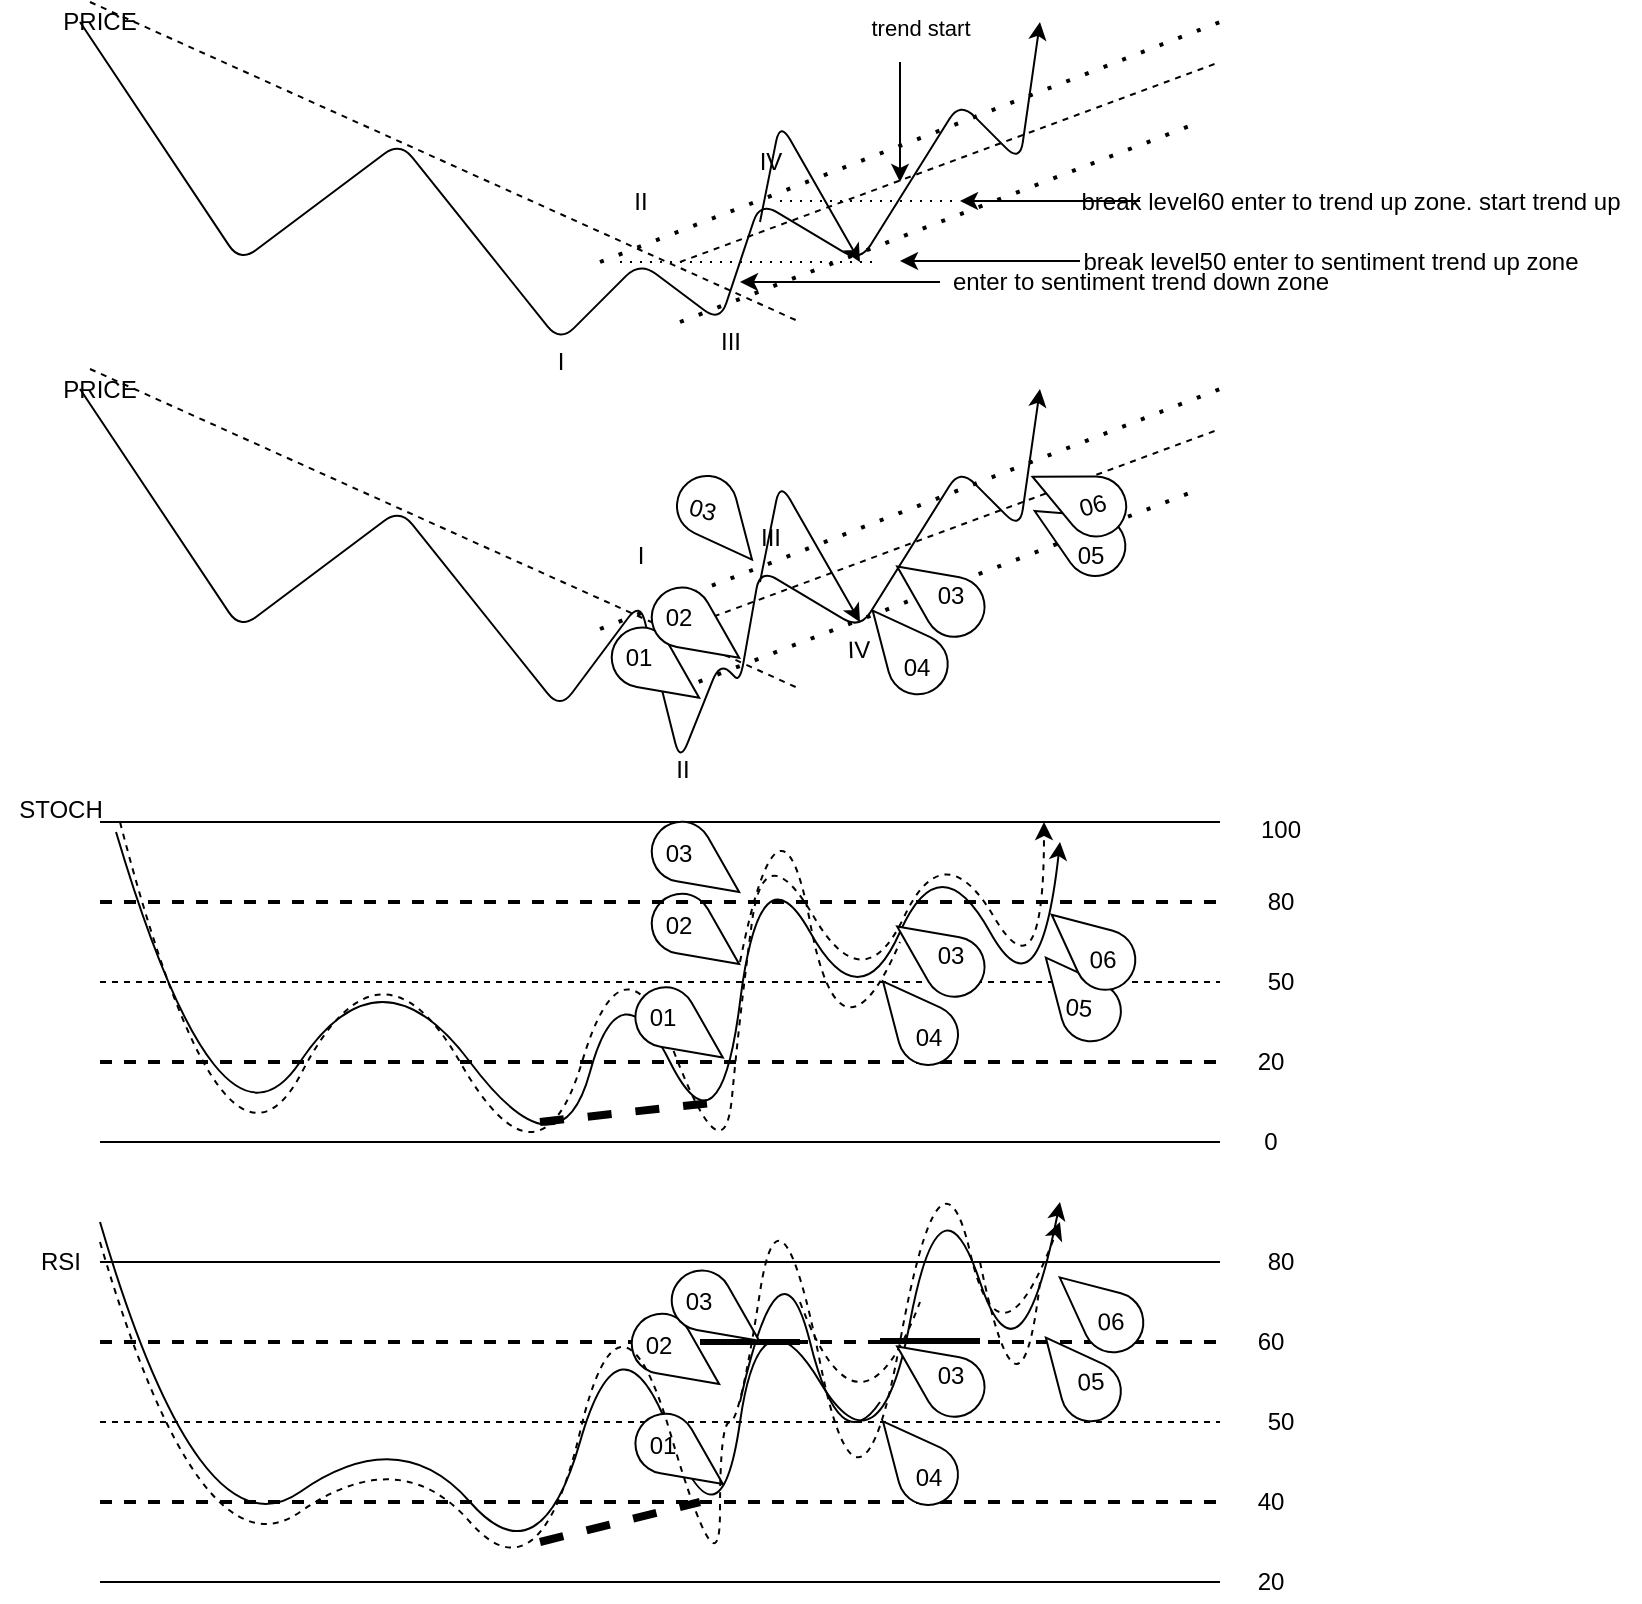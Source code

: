 <mxfile version="14.9.6" type="device"><diagram id="nhUnwwzXnW02m92j6YWG" name="Страница 1"><mxGraphModel dx="2483" dy="676" grid="1" gridSize="10" guides="1" tooltips="1" connect="1" arrows="1" fold="1" page="1" pageScale="1" pageWidth="1169" pageHeight="827" math="0" shadow="0"><root><mxCell id="0"/><mxCell id="1" parent="0"/><mxCell id="tcE4aVOpfhiCAGPQYrPq-45" value="100" style="text;html=1;align=center;verticalAlign=middle;resizable=0;points=[];autosize=1;strokeColor=none;" parent="1" vertex="1"><mxGeometry x="610" y="414" width="40" height="20" as="geometry"/></mxCell><mxCell id="tcE4aVOpfhiCAGPQYrPq-46" value="80" style="text;html=1;align=center;verticalAlign=middle;resizable=0;points=[];autosize=1;strokeColor=none;" parent="1" vertex="1"><mxGeometry x="615" y="450" width="30" height="20" as="geometry"/></mxCell><mxCell id="tcE4aVOpfhiCAGPQYrPq-47" value="50" style="text;html=1;align=center;verticalAlign=middle;resizable=0;points=[];autosize=1;strokeColor=none;" parent="1" vertex="1"><mxGeometry x="615" y="490" width="30" height="20" as="geometry"/></mxCell><mxCell id="tcE4aVOpfhiCAGPQYrPq-48" value="20" style="text;html=1;align=center;verticalAlign=middle;resizable=0;points=[];autosize=1;strokeColor=none;" parent="1" vertex="1"><mxGeometry x="610" y="530" width="30" height="20" as="geometry"/></mxCell><mxCell id="tcE4aVOpfhiCAGPQYrPq-49" value="0" style="text;html=1;align=center;verticalAlign=middle;resizable=0;points=[];autosize=1;strokeColor=none;" parent="1" vertex="1"><mxGeometry x="615" y="570" width="20" height="20" as="geometry"/></mxCell><mxCell id="tcE4aVOpfhiCAGPQYrPq-50" value="80" style="text;html=1;align=center;verticalAlign=middle;resizable=0;points=[];autosize=1;strokeColor=none;" parent="1" vertex="1"><mxGeometry x="615" y="630" width="30" height="20" as="geometry"/></mxCell><mxCell id="tcE4aVOpfhiCAGPQYrPq-51" value="50" style="text;html=1;align=center;verticalAlign=middle;resizable=0;points=[];autosize=1;strokeColor=none;" parent="1" vertex="1"><mxGeometry x="615" y="710" width="30" height="20" as="geometry"/></mxCell><mxCell id="tcE4aVOpfhiCAGPQYrPq-52" value="20" style="text;html=1;align=center;verticalAlign=middle;resizable=0;points=[];autosize=1;strokeColor=none;" parent="1" vertex="1"><mxGeometry x="610" y="790" width="30" height="20" as="geometry"/></mxCell><mxCell id="tcE4aVOpfhiCAGPQYrPq-54" value="60" style="text;html=1;align=center;verticalAlign=middle;resizable=0;points=[];autosize=1;strokeColor=none;" parent="1" vertex="1"><mxGeometry x="610" y="670" width="30" height="20" as="geometry"/></mxCell><mxCell id="tcE4aVOpfhiCAGPQYrPq-55" value="40" style="text;html=1;align=center;verticalAlign=middle;resizable=0;points=[];autosize=1;strokeColor=none;" parent="1" vertex="1"><mxGeometry x="610" y="750" width="30" height="20" as="geometry"/></mxCell><mxCell id="tcE4aVOpfhiCAGPQYrPq-56" value="STOCH" style="text;html=1;align=center;verticalAlign=middle;resizable=0;points=[];autosize=1;strokeColor=none;" parent="1" vertex="1"><mxGeometry x="-10" y="404" width="60" height="20" as="geometry"/></mxCell><mxCell id="tcE4aVOpfhiCAGPQYrPq-57" value="RSI" style="text;html=1;align=center;verticalAlign=middle;resizable=0;points=[];autosize=1;strokeColor=none;" parent="1" vertex="1"><mxGeometry y="630" width="40" height="20" as="geometry"/></mxCell><mxCell id="1a8AuT9lZXxXaARkSNJd-1" value="" style="curved=1;endArrow=classic;html=1;exitX=0.967;exitY=1.05;exitDx=0;exitDy=0;exitPerimeter=0;" parent="1" source="tcE4aVOpfhiCAGPQYrPq-56" edge="1"><mxGeometry width="50" height="50" relative="1" as="geometry"><mxPoint x="250" y="340" as="sourcePoint"/><mxPoint x="520" y="430" as="targetPoint"/><Array as="points"><mxPoint x="100" y="600"/><mxPoint x="180" y="480"/><mxPoint x="270" y="600"/><mxPoint x="300" y="490"/><mxPoint x="350" y="590"/><mxPoint x="370" y="430"/><mxPoint x="420" y="520"/><mxPoint x="460" y="430"/><mxPoint x="510" y="520"/></Array></mxGeometry></mxCell><mxCell id="1a8AuT9lZXxXaARkSNJd-2" value="" style="curved=1;endArrow=classic;html=1;" parent="1" edge="1"><mxGeometry width="50" height="50" relative="1" as="geometry"><mxPoint x="40" y="620" as="sourcePoint"/><mxPoint x="520" y="610" as="targetPoint"/><Array as="points"><mxPoint x="90" y="790"/><mxPoint x="190" y="720"/><mxPoint x="260" y="800"/><mxPoint x="300" y="660"/><mxPoint x="350" y="790"/><mxPoint x="370" y="650"/><mxPoint x="430" y="750"/><mxPoint x="460" y="590"/><mxPoint x="500" y="710"/></Array></mxGeometry></mxCell><mxCell id="1a8AuT9lZXxXaARkSNJd-3" value="" style="endArrow=classic;html=1;" parent="1" edge="1"><mxGeometry width="50" height="50" relative="1" as="geometry"><mxPoint x="370" y="300" as="sourcePoint"/><mxPoint x="420" y="320" as="targetPoint"/><Array as="points"><mxPoint x="380" y="250"/></Array></mxGeometry></mxCell><mxCell id="1a8AuT9lZXxXaARkSNJd-4" value="" style="curved=1;endArrow=none;html=1;endFill=0;" parent="1" edge="1"><mxGeometry width="50" height="50" relative="1" as="geometry"><mxPoint x="360" y="710" as="sourcePoint"/><mxPoint x="430" y="710" as="targetPoint"/><Array as="points"><mxPoint x="380" y="620"/><mxPoint x="410" y="740"/></Array></mxGeometry></mxCell><mxCell id="tcE4aVOpfhiCAGPQYrPq-40" value="" style="endArrow=none;html=1;" parent="1" edge="1"><mxGeometry x="40" y="640" width="50" height="50" as="geometry"><mxPoint x="40" y="640" as="sourcePoint"/><mxPoint x="600" y="640" as="targetPoint"/></mxGeometry></mxCell><mxCell id="tcE4aVOpfhiCAGPQYrPq-41" value="" style="endArrow=none;dashed=1;html=1;strokeWidth=2;" parent="1" edge="1"><mxGeometry x="40" y="640" width="50" height="50" as="geometry"><mxPoint x="40" y="680" as="sourcePoint"/><mxPoint x="600" y="680" as="targetPoint"/></mxGeometry></mxCell><mxCell id="tcE4aVOpfhiCAGPQYrPq-42" value="" style="endArrow=none;dashed=1;html=1;" parent="1" edge="1"><mxGeometry x="40" y="640" width="50" height="50" as="geometry"><mxPoint x="40" y="720" as="sourcePoint"/><mxPoint x="600" y="720" as="targetPoint"/></mxGeometry></mxCell><mxCell id="tcE4aVOpfhiCAGPQYrPq-43" value="" style="endArrow=none;dashed=1;html=1;strokeWidth=2;" parent="1" edge="1"><mxGeometry x="40" y="640" width="50" height="50" as="geometry"><mxPoint x="40" y="760" as="sourcePoint"/><mxPoint x="600" y="760" as="targetPoint"/></mxGeometry></mxCell><mxCell id="tcE4aVOpfhiCAGPQYrPq-44" value="" style="endArrow=none;html=1;" parent="1" edge="1"><mxGeometry x="40" y="640" width="50" height="50" as="geometry"><mxPoint x="40" y="800" as="sourcePoint"/><mxPoint x="600" y="800" as="targetPoint"/></mxGeometry></mxCell><mxCell id="oheYl8XzhIJ8YW7w1DJ0-3" value="" style="endArrow=none;html=1;strokeWidth=3;" parent="1" edge="1"><mxGeometry x="40" y="640" width="50" height="50" as="geometry"><mxPoint x="340" y="680" as="sourcePoint"/><mxPoint x="390" y="680" as="targetPoint"/></mxGeometry></mxCell><mxCell id="oheYl8XzhIJ8YW7w1DJ0-13" value="" style="group" parent="1" vertex="1" connectable="0"><mxGeometry x="301.84" y="710" width="58.165" height="53.253" as="geometry"/></mxCell><mxCell id="oheYl8XzhIJ8YW7w1DJ0-14" value="" style="verticalLabelPosition=bottom;verticalAlign=top;html=1;shape=mxgraph.basic.drop;rotation=125;" parent="oheYl8XzhIJ8YW7w1DJ0-13" vertex="1"><mxGeometry x="14.082" y="1.627" width="30" height="50" as="geometry"/></mxCell><mxCell id="oheYl8XzhIJ8YW7w1DJ0-15" value="01" style="text;html=1;align=center;verticalAlign=middle;resizable=0;points=[];autosize=1;" parent="oheYl8XzhIJ8YW7w1DJ0-13" vertex="1"><mxGeometry x="4.082" y="11.627" width="30" height="20" as="geometry"/></mxCell><mxCell id="oheYl8XzhIJ8YW7w1DJ0-16" value="" style="endArrow=none;html=1;strokeWidth=3;" parent="1" edge="1"><mxGeometry x="130" y="639.5" width="50" height="50" as="geometry"><mxPoint x="430" y="679.5" as="sourcePoint"/><mxPoint x="480" y="679.5" as="targetPoint"/></mxGeometry></mxCell><mxCell id="oheYl8XzhIJ8YW7w1DJ0-19" value="" style="curved=1;endArrow=none;html=1;endFill=0;dashed=1;" parent="1" edge="1"><mxGeometry width="50" height="50" relative="1" as="geometry"><mxPoint x="390" y="660" as="sourcePoint"/><mxPoint x="450" y="660" as="targetPoint"/><Array as="points"><mxPoint x="420" y="740"/></Array></mxGeometry></mxCell><mxCell id="oheYl8XzhIJ8YW7w1DJ0-22" value="" style="group" parent="1" vertex="1" connectable="0"><mxGeometry x="310" y="450" width="58.165" height="53.253" as="geometry"/></mxCell><mxCell id="oheYl8XzhIJ8YW7w1DJ0-23" value="" style="verticalLabelPosition=bottom;verticalAlign=top;html=1;shape=mxgraph.basic.drop;rotation=125;" parent="oheYl8XzhIJ8YW7w1DJ0-22" vertex="1"><mxGeometry x="14.082" y="1.627" width="30" height="50" as="geometry"/></mxCell><mxCell id="oheYl8XzhIJ8YW7w1DJ0-24" value="02" style="text;html=1;align=center;verticalAlign=middle;resizable=0;points=[];autosize=1;" parent="oheYl8XzhIJ8YW7w1DJ0-22" vertex="1"><mxGeometry x="4.082" y="11.627" width="30" height="20" as="geometry"/></mxCell><mxCell id="oheYl8XzhIJ8YW7w1DJ0-29" value="" style="group" parent="1" vertex="1" connectable="0"><mxGeometry x="300" y="660" width="78.165" height="53.253" as="geometry"/></mxCell><mxCell id="oheYl8XzhIJ8YW7w1DJ0-30" value="" style="verticalLabelPosition=bottom;verticalAlign=top;html=1;shape=mxgraph.basic.drop;rotation=125;" parent="oheYl8XzhIJ8YW7w1DJ0-29" vertex="1"><mxGeometry x="14.082" y="1.627" width="30" height="50" as="geometry"/></mxCell><mxCell id="oheYl8XzhIJ8YW7w1DJ0-31" value="02" style="text;html=1;align=center;verticalAlign=middle;resizable=0;points=[];autosize=1;" parent="oheYl8XzhIJ8YW7w1DJ0-29" vertex="1"><mxGeometry x="4.082" y="11.627" width="30" height="20" as="geometry"/></mxCell><mxCell id="oheYl8XzhIJ8YW7w1DJ0-37" value="" style="group" parent="oheYl8XzhIJ8YW7w1DJ0-29" vertex="1" connectable="0"><mxGeometry x="20" y="-21.63" width="58.165" height="53.253" as="geometry"/></mxCell><mxCell id="oheYl8XzhIJ8YW7w1DJ0-38" value="" style="verticalLabelPosition=bottom;verticalAlign=top;html=1;shape=mxgraph.basic.drop;rotation=125;" parent="oheYl8XzhIJ8YW7w1DJ0-37" vertex="1"><mxGeometry x="14.082" y="1.627" width="30" height="50" as="geometry"/></mxCell><mxCell id="oheYl8XzhIJ8YW7w1DJ0-39" value="03" style="text;html=1;align=center;verticalAlign=middle;resizable=0;points=[];autosize=1;" parent="oheYl8XzhIJ8YW7w1DJ0-37" vertex="1"><mxGeometry x="4.082" y="11.627" width="30" height="20" as="geometry"/></mxCell><mxCell id="oheYl8XzhIJ8YW7w1DJ0-46" value="" style="endArrow=none;dashed=1;html=1;strokeWidth=4;" parent="1" edge="1"><mxGeometry width="50" height="50" relative="1" as="geometry"><mxPoint x="260" y="570" as="sourcePoint"/><mxPoint x="350" y="560" as="targetPoint"/></mxGeometry></mxCell><mxCell id="oheYl8XzhIJ8YW7w1DJ0-47" value="" style="endArrow=none;dashed=1;html=1;strokeWidth=4;" parent="1" edge="1"><mxGeometry width="50" height="50" relative="1" as="geometry"><mxPoint x="260" y="780" as="sourcePoint"/><mxPoint x="340" y="760" as="targetPoint"/></mxGeometry></mxCell><mxCell id="oheYl8XzhIJ8YW7w1DJ0-48" value="" style="curved=1;endArrow=classic;html=1;exitX=0.967;exitY=1.05;exitDx=0;exitDy=0;exitPerimeter=0;dashed=1;" parent="1" edge="1"><mxGeometry width="50" height="50" relative="1" as="geometry"><mxPoint x="50" y="420" as="sourcePoint"/><mxPoint x="512" y="420" as="targetPoint"/><Array as="points"><mxPoint x="102" y="620"/><mxPoint x="180" y="470"/><mxPoint x="260" y="610"/><mxPoint x="302" y="470"/><mxPoint x="352" y="600"/><mxPoint x="360" y="515"/><mxPoint x="371.98" y="425"/><mxPoint x="422" y="510"/><mxPoint x="461.98" y="425"/><mxPoint x="512" y="510"/></Array></mxGeometry></mxCell><mxCell id="tcE4aVOpfhiCAGPQYrPq-32" value="" style="endArrow=none;html=1;" parent="1" edge="1"><mxGeometry x="40" y="420" width="50" height="50" as="geometry"><mxPoint x="40" y="420" as="sourcePoint"/><mxPoint x="600" y="420" as="targetPoint"/></mxGeometry></mxCell><mxCell id="tcE4aVOpfhiCAGPQYrPq-33" value="" style="endArrow=none;dashed=1;html=1;strokeWidth=2;" parent="1" edge="1"><mxGeometry x="40" y="420" width="50" height="50" as="geometry"><mxPoint x="40" y="460" as="sourcePoint"/><mxPoint x="600" y="460" as="targetPoint"/></mxGeometry></mxCell><mxCell id="tcE4aVOpfhiCAGPQYrPq-34" value="" style="endArrow=none;dashed=1;html=1;" parent="1" edge="1"><mxGeometry x="40" y="420" width="50" height="50" as="geometry"><mxPoint x="40" y="500" as="sourcePoint"/><mxPoint x="600" y="500" as="targetPoint"/></mxGeometry></mxCell><mxCell id="tcE4aVOpfhiCAGPQYrPq-36" value="" style="endArrow=none;dashed=1;html=1;strokeWidth=2;" parent="1" edge="1"><mxGeometry x="40" y="420" width="50" height="50" as="geometry"><mxPoint x="40" y="540" as="sourcePoint"/><mxPoint x="600" y="540" as="targetPoint"/></mxGeometry></mxCell><mxCell id="tcE4aVOpfhiCAGPQYrPq-37" value="" style="endArrow=none;html=1;" parent="1" edge="1"><mxGeometry x="40" y="420" width="50" height="50" as="geometry"><mxPoint x="40" y="580" as="sourcePoint"/><mxPoint x="600" y="580" as="targetPoint"/></mxGeometry></mxCell><mxCell id="1a8AuT9lZXxXaARkSNJd-5" value="" style="curved=1;endArrow=none;html=1;endFill=0;dashed=1;" parent="1" edge="1"><mxGeometry x="40" y="420" width="50" height="50" as="geometry"><mxPoint x="360" y="490" as="sourcePoint"/><mxPoint x="440" y="480" as="targetPoint"/><Array as="points"><mxPoint x="380" y="390"/><mxPoint x="410" y="550"/></Array></mxGeometry></mxCell><mxCell id="oheYl8XzhIJ8YW7w1DJ0-40" value="" style="group" parent="1" vertex="1" connectable="0"><mxGeometry x="310" y="414" width="58.165" height="53.253" as="geometry"/></mxCell><mxCell id="oheYl8XzhIJ8YW7w1DJ0-41" value="" style="verticalLabelPosition=bottom;verticalAlign=top;html=1;shape=mxgraph.basic.drop;rotation=125;" parent="oheYl8XzhIJ8YW7w1DJ0-40" vertex="1"><mxGeometry x="14.082" y="1.627" width="30" height="50" as="geometry"/></mxCell><mxCell id="oheYl8XzhIJ8YW7w1DJ0-42" value="03" style="text;html=1;align=center;verticalAlign=middle;resizable=0;points=[];autosize=1;" parent="oheYl8XzhIJ8YW7w1DJ0-40" vertex="1"><mxGeometry x="4.082" y="11.627" width="30" height="20" as="geometry"/></mxCell><mxCell id="oheYl8XzhIJ8YW7w1DJ0-43" value="" style="group" parent="1" vertex="1" connectable="0"><mxGeometry x="301.84" y="496.75" width="58.165" height="53.253" as="geometry"/></mxCell><mxCell id="oheYl8XzhIJ8YW7w1DJ0-44" value="" style="verticalLabelPosition=bottom;verticalAlign=top;html=1;shape=mxgraph.basic.drop;rotation=125;" parent="oheYl8XzhIJ8YW7w1DJ0-43" vertex="1"><mxGeometry x="14.082" y="1.627" width="30" height="50" as="geometry"/></mxCell><mxCell id="oheYl8XzhIJ8YW7w1DJ0-45" value="01" style="text;html=1;align=center;verticalAlign=middle;resizable=0;points=[];autosize=1;" parent="oheYl8XzhIJ8YW7w1DJ0-43" vertex="1"><mxGeometry x="4.082" y="11.627" width="30" height="20" as="geometry"/></mxCell><mxCell id="tcE4aVOpfhiCAGPQYrPq-7" value="" style="endArrow=classic;html=1;" parent="1" edge="1"><mxGeometry x="30" y="193.5" width="50" height="50" as="geometry"><mxPoint x="30" y="203.5" as="sourcePoint"/><mxPoint x="510" y="203.5" as="targetPoint"/><Array as="points"><mxPoint x="110" y="323.5"/><mxPoint x="190" y="263.5"/><mxPoint x="270" y="363.5"/><mxPoint x="310" y="310"/><mxPoint x="330" y="390"/><mxPoint x="350" y="340"/><mxPoint x="360" y="350"/><mxPoint x="370" y="293.5"/><mxPoint x="420" y="323.5"/><mxPoint x="470" y="243.5"/><mxPoint x="500" y="273.5"/></Array></mxGeometry></mxCell><mxCell id="tcE4aVOpfhiCAGPQYrPq-8" value="PRICE" style="text;html=1;strokeColor=none;fillColor=none;align=center;verticalAlign=middle;whiteSpace=wrap;rounded=0;" parent="1" vertex="1"><mxGeometry x="30" y="193.5" width="20" height="20" as="geometry"/></mxCell><mxCell id="tcE4aVOpfhiCAGPQYrPq-9" value="" style="endArrow=none;dashed=1;html=1;strokeWidth=2;dashPattern=1 4;" parent="1" edge="1"><mxGeometry x="30" y="193.5" width="50" height="50" as="geometry"><mxPoint x="330" y="353.5" as="sourcePoint"/><mxPoint x="590" y="253.5" as="targetPoint"/></mxGeometry></mxCell><mxCell id="tcE4aVOpfhiCAGPQYrPq-10" value="" style="endArrow=none;dashed=1;html=1;dashPattern=1 4;strokeWidth=2;" parent="1" edge="1"><mxGeometry x="30" y="193.5" width="50" height="50" as="geometry"><mxPoint x="290" y="323.5" as="sourcePoint"/><mxPoint x="600" y="203.5" as="targetPoint"/></mxGeometry></mxCell><mxCell id="tcE4aVOpfhiCAGPQYrPq-11" value="I" style="text;html=1;align=center;verticalAlign=middle;resizable=0;points=[];autosize=1;strokeColor=none;" parent="1" vertex="1"><mxGeometry x="300" y="276.87" width="20" height="20" as="geometry"/></mxCell><mxCell id="tcE4aVOpfhiCAGPQYrPq-12" value="II" style="text;html=1;align=center;verticalAlign=middle;resizable=0;points=[];autosize=1;strokeColor=none;" parent="1" vertex="1"><mxGeometry x="320.92" y="384" width="20" height="20" as="geometry"/></mxCell><mxCell id="tcE4aVOpfhiCAGPQYrPq-13" value="III" style="text;html=1;align=center;verticalAlign=middle;resizable=0;points=[];autosize=1;strokeColor=none;" parent="1" vertex="1"><mxGeometry x="360" y="267.5" width="30" height="20" as="geometry"/></mxCell><mxCell id="tcE4aVOpfhiCAGPQYrPq-19" value="" style="endArrow=none;dashed=1;html=1;exitX=0.25;exitY=0;exitDx=0;exitDy=0;" parent="1" source="tcE4aVOpfhiCAGPQYrPq-8" edge="1"><mxGeometry x="30" y="193.5" width="50" height="50" as="geometry"><mxPoint x="480" y="473.5" as="sourcePoint"/><mxPoint x="390" y="353.5" as="targetPoint"/></mxGeometry></mxCell><mxCell id="tcE4aVOpfhiCAGPQYrPq-29" value="" style="endArrow=none;dashed=1;html=1;" parent="1" edge="1"><mxGeometry x="30" y="193.5" width="50" height="50" as="geometry"><mxPoint x="330" y="323.5" as="sourcePoint"/><mxPoint x="600" y="223.5" as="targetPoint"/></mxGeometry></mxCell><mxCell id="oheYl8XzhIJ8YW7w1DJ0-10" value="" style="group" parent="1" vertex="1" connectable="0"><mxGeometry x="290" y="316.87" width="58.165" height="53.253" as="geometry"/></mxCell><mxCell id="oheYl8XzhIJ8YW7w1DJ0-11" value="" style="verticalLabelPosition=bottom;verticalAlign=top;html=1;shape=mxgraph.basic.drop;rotation=125;" parent="oheYl8XzhIJ8YW7w1DJ0-10" vertex="1"><mxGeometry x="14.082" y="1.627" width="30" height="50" as="geometry"/></mxCell><mxCell id="oheYl8XzhIJ8YW7w1DJ0-12" value="01" style="text;html=1;align=center;verticalAlign=middle;resizable=0;points=[];autosize=1;" parent="oheYl8XzhIJ8YW7w1DJ0-10" vertex="1"><mxGeometry x="4.082" y="11.627" width="30" height="20" as="geometry"/></mxCell><mxCell id="oheYl8XzhIJ8YW7w1DJ0-26" value="" style="group" parent="1" vertex="1" connectable="0"><mxGeometry x="310" y="296.87" width="58.165" height="53.253" as="geometry"/></mxCell><mxCell id="oheYl8XzhIJ8YW7w1DJ0-27" value="" style="verticalLabelPosition=bottom;verticalAlign=top;html=1;shape=mxgraph.basic.drop;rotation=125;" parent="oheYl8XzhIJ8YW7w1DJ0-26" vertex="1"><mxGeometry x="14.082" y="1.627" width="30" height="50" as="geometry"/></mxCell><mxCell id="oheYl8XzhIJ8YW7w1DJ0-28" value="02" style="text;html=1;align=center;verticalAlign=middle;resizable=0;points=[];autosize=1;" parent="oheYl8XzhIJ8YW7w1DJ0-26" vertex="1"><mxGeometry x="4.082" y="11.627" width="30" height="20" as="geometry"/></mxCell><mxCell id="oheYl8XzhIJ8YW7w1DJ0-49" value="" style="curved=1;endArrow=classic;html=1;dashed=1;" parent="1" edge="1"><mxGeometry width="50" height="50" relative="1" as="geometry"><mxPoint x="40" y="630" as="sourcePoint"/><mxPoint x="520" y="620" as="targetPoint"/><Array as="points"><mxPoint x="90" y="800"/><mxPoint x="190" y="730"/><mxPoint x="260" y="810"/><mxPoint x="300" y="640"/><mxPoint x="350" y="810"/><mxPoint x="350" y="720"/><mxPoint x="360" y="720"/><mxPoint x="380" y="590"/><mxPoint x="420" y="790"/><mxPoint x="460" y="570"/><mxPoint x="490" y="700"/></Array></mxGeometry></mxCell><mxCell id="oheYl8XzhIJ8YW7w1DJ0-35" value="" style="group;rotation=15;" parent="1" vertex="1" connectable="0"><mxGeometry x="320.92" y="243.62" width="58.165" height="53.253" as="geometry"/></mxCell><mxCell id="oheYl8XzhIJ8YW7w1DJ0-33" value="" style="verticalLabelPosition=bottom;verticalAlign=top;html=1;shape=mxgraph.basic.drop;rotation=140;" parent="oheYl8XzhIJ8YW7w1DJ0-35" vertex="1"><mxGeometry x="14" y="1" width="30" height="50" as="geometry"/></mxCell><mxCell id="oheYl8XzhIJ8YW7w1DJ0-34" value="03" style="text;html=1;align=center;verticalAlign=middle;resizable=0;points=[];autosize=1;rotation=15;" parent="oheYl8XzhIJ8YW7w1DJ0-35" vertex="1"><mxGeometry x="5" y="10" width="30" height="20" as="geometry"/></mxCell><mxCell id="tcE4aVOpfhiCAGPQYrPq-14" value="IV" style="text;html=1;align=center;verticalAlign=middle;resizable=0;points=[];autosize=1;strokeColor=none;rotation=-2;" parent="1" vertex="1"><mxGeometry x="404.08" y="323.5" width="30" height="20" as="geometry"/></mxCell><mxCell id="oWfVG0h1JjKLwch3bE9N-2" value="" style="curved=1;endArrow=none;html=1;endFill=0;dashed=1;" parent="1" edge="1"><mxGeometry width="50" height="50" relative="1" as="geometry"><mxPoint x="480" y="640" as="sourcePoint"/><mxPoint x="510" y="650" as="targetPoint"/><Array as="points"><mxPoint x="500" y="736.63"/></Array></mxGeometry></mxCell><mxCell id="oheYl8XzhIJ8YW7w1DJ0-63" value="" style="verticalLabelPosition=bottom;verticalAlign=top;html=1;shape=mxgraph.basic.drop;rotation=-60;" parent="1" vertex="1"><mxGeometry x="514" y="252" width="30" height="50" as="geometry"/></mxCell><mxCell id="oheYl8XzhIJ8YW7w1DJ0-64" value="05" style="text;html=1;align=center;verticalAlign=middle;resizable=0;points=[];autosize=1;rotation=0;" parent="1" vertex="1"><mxGeometry x="520" y="276.87" width="30" height="20" as="geometry"/></mxCell><mxCell id="oheYl8XzhIJ8YW7w1DJ0-66" value="" style="verticalLabelPosition=bottom;verticalAlign=top;html=1;shape=mxgraph.basic.drop;rotation=-40;" parent="1" vertex="1"><mxGeometry x="514.001" y="482.0" width="30" height="50" as="geometry"/></mxCell><mxCell id="oheYl8XzhIJ8YW7w1DJ0-67" value="05" style="text;html=1;align=center;verticalAlign=middle;resizable=0;points=[];autosize=1;rotation=5;" parent="1" vertex="1"><mxGeometry x="514.001" y="503.25" width="30" height="20" as="geometry"/></mxCell><mxCell id="oheYl8XzhIJ8YW7w1DJ0-78" value="" style="verticalLabelPosition=bottom;verticalAlign=top;html=1;shape=mxgraph.basic.drop;rotation=-40;" parent="1" vertex="1"><mxGeometry x="514.001" y="672.0" width="30" height="50" as="geometry"/></mxCell><mxCell id="oheYl8XzhIJ8YW7w1DJ0-79" value="05" style="text;html=1;align=center;verticalAlign=middle;resizable=0;points=[];autosize=1;rotation=-3;" parent="1" vertex="1"><mxGeometry x="520.001" y="690.0" width="30" height="20" as="geometry"/></mxCell><mxCell id="oWfVG0h1JjKLwch3bE9N-4" value="" style="verticalLabelPosition=bottom;verticalAlign=top;html=1;shape=mxgraph.basic.drop;rotation=-50;" parent="1" vertex="1"><mxGeometry x="524" y="638.75" width="30" height="50" as="geometry"/></mxCell><mxCell id="oWfVG0h1JjKLwch3bE9N-5" value="06" style="text;html=1;align=center;verticalAlign=middle;resizable=0;points=[];autosize=1;rotation=-1;" parent="1" vertex="1"><mxGeometry x="530" y="660" width="30" height="20" as="geometry"/></mxCell><mxCell id="bIp2CRv49SHO-mudEqth-3" value="" style="group" vertex="1" connectable="0" parent="1"><mxGeometry x="506.21" y="454.88" width="57.586" height="55.121" as="geometry"/></mxCell><mxCell id="bIp2CRv49SHO-mudEqth-1" value="" style="verticalLabelPosition=bottom;verticalAlign=top;html=1;shape=mxgraph.basic.drop;rotation=-50;" vertex="1" parent="bIp2CRv49SHO-mudEqth-3"><mxGeometry x="13.793" y="2.56" width="30" height="50" as="geometry"/></mxCell><mxCell id="bIp2CRv49SHO-mudEqth-2" value="06" style="text;html=1;align=center;verticalAlign=middle;resizable=0;points=[];autosize=1;rotation=-1;" vertex="1" parent="bIp2CRv49SHO-mudEqth-3"><mxGeometry x="19.793" y="23.81" width="30" height="20" as="geometry"/></mxCell><mxCell id="bIp2CRv49SHO-mudEqth-6" value="" style="group;rotation=-15;" vertex="1" connectable="0" parent="1"><mxGeometry x="500" y="230" width="57.586" height="55.121" as="geometry"/></mxCell><mxCell id="bIp2CRv49SHO-mudEqth-4" value="" style="verticalLabelPosition=bottom;verticalAlign=top;html=1;shape=mxgraph.basic.drop;rotation=-65;" vertex="1" parent="bIp2CRv49SHO-mudEqth-6"><mxGeometry x="14" y="3" width="30" height="50" as="geometry"/></mxCell><mxCell id="bIp2CRv49SHO-mudEqth-5" value="06" style="text;html=1;align=center;verticalAlign=middle;resizable=0;points=[];autosize=1;rotation=-16;" vertex="1" parent="bIp2CRv49SHO-mudEqth-6"><mxGeometry x="21" y="22" width="30" height="20" as="geometry"/></mxCell><mxCell id="y8e9jCz48Kjwtkv_Z756-1" value="" style="endArrow=classic;html=1;" parent="1" edge="1"><mxGeometry x="30" y="10" width="50" height="50" as="geometry"><mxPoint x="30" y="20" as="sourcePoint"/><mxPoint x="510" y="20" as="targetPoint"/><Array as="points"><mxPoint x="110" y="140"/><mxPoint x="190" y="80"/><mxPoint x="270" y="180"/><mxPoint x="310" y="140"/><mxPoint x="350" y="170"/><mxPoint x="370" y="110"/><mxPoint x="420" y="140"/><mxPoint x="470" y="60"/><mxPoint x="500" y="90"/></Array></mxGeometry></mxCell><mxCell id="y8e9jCz48Kjwtkv_Z756-4" value="PRICE" style="text;html=1;strokeColor=none;fillColor=none;align=center;verticalAlign=middle;whiteSpace=wrap;rounded=0;" parent="1" vertex="1"><mxGeometry x="30" y="10" width="20" height="20" as="geometry"/></mxCell><mxCell id="y8e9jCz48Kjwtkv_Z756-10" value="" style="endArrow=none;dashed=1;html=1;strokeWidth=2;dashPattern=1 4;" parent="1" edge="1"><mxGeometry x="30" y="10" width="50" height="50" as="geometry"><mxPoint x="330" y="170" as="sourcePoint"/><mxPoint x="590" y="70" as="targetPoint"/></mxGeometry></mxCell><mxCell id="y8e9jCz48Kjwtkv_Z756-11" value="" style="endArrow=none;dashed=1;html=1;dashPattern=1 4;strokeWidth=2;" parent="1" edge="1"><mxGeometry x="30" y="10" width="50" height="50" as="geometry"><mxPoint x="290" y="140" as="sourcePoint"/><mxPoint x="600" y="20" as="targetPoint"/></mxGeometry></mxCell><mxCell id="y8e9jCz48Kjwtkv_Z756-12" value="I" style="text;html=1;align=center;verticalAlign=middle;resizable=0;points=[];autosize=1;strokeColor=none;" parent="1" vertex="1"><mxGeometry x="260" y="180" width="20" height="20" as="geometry"/></mxCell><mxCell id="y8e9jCz48Kjwtkv_Z756-13" value="II" style="text;html=1;align=center;verticalAlign=middle;resizable=0;points=[];autosize=1;strokeColor=none;" parent="1" vertex="1"><mxGeometry x="300" y="100" width="20" height="20" as="geometry"/></mxCell><mxCell id="y8e9jCz48Kjwtkv_Z756-14" value="III" style="text;html=1;align=center;verticalAlign=middle;resizable=0;points=[];autosize=1;strokeColor=none;" parent="1" vertex="1"><mxGeometry x="340" y="170" width="30" height="20" as="geometry"/></mxCell><mxCell id="y8e9jCz48Kjwtkv_Z756-15" value="IV" style="text;html=1;align=center;verticalAlign=middle;resizable=0;points=[];autosize=1;strokeColor=none;" parent="1" vertex="1"><mxGeometry x="360" y="80" width="30" height="20" as="geometry"/></mxCell><mxCell id="n6msP7HPBl-RSGe-zPHD-20" value="" style="endArrow=classic;html=1;fillColor=#ffffff;labelPosition=center;verticalLabelPosition=bottom;align=center;verticalAlign=top;" parent="1" edge="1"><mxGeometry x="30" y="10" width="50" height="50" as="geometry"><mxPoint x="440" y="40" as="sourcePoint"/><mxPoint x="440" y="100" as="targetPoint"/></mxGeometry></mxCell><mxCell id="n6msP7HPBl-RSGe-zPHD-34" value="" style="endArrow=none;dashed=1;html=1;dashPattern=1 4;fillColor=#ffffff;" parent="1" edge="1"><mxGeometry x="30" y="10" width="50" height="50" as="geometry"><mxPoint x="300" y="140" as="sourcePoint"/><mxPoint x="430" y="140" as="targetPoint"/></mxGeometry></mxCell><mxCell id="n6msP7HPBl-RSGe-zPHD-35" value="" style="endArrow=none;dashed=1;html=1;dashPattern=1 4;fillColor=#ffffff;" parent="1" edge="1"><mxGeometry x="30" y="10" width="50" height="50" as="geometry"><mxPoint x="380" y="109.5" as="sourcePoint"/><mxPoint x="470" y="109.5" as="targetPoint"/></mxGeometry></mxCell><mxCell id="n6msP7HPBl-RSGe-zPHD-38" value="trend start" style="edgeLabel;html=1;align=center;verticalAlign=top;resizable=0;points=[];labelPosition=center;verticalLabelPosition=bottom;" parent="1" vertex="1" connectable="0"><mxGeometry x="450" y="10" as="geometry"/></mxCell><mxCell id="tcE4aVOpfhiCAGPQYrPq-1" value="" style="endArrow=none;dashed=1;html=1;exitX=0.25;exitY=0;exitDx=0;exitDy=0;" parent="1" source="y8e9jCz48Kjwtkv_Z756-4" edge="1"><mxGeometry x="30" y="10" width="50" height="50" as="geometry"><mxPoint x="480" y="290" as="sourcePoint"/><mxPoint x="390" y="170" as="targetPoint"/></mxGeometry></mxCell><mxCell id="tcE4aVOpfhiCAGPQYrPq-2" value="" style="group" parent="1" vertex="1" connectable="0"><mxGeometry x="360" y="140" width="300" height="20" as="geometry"/></mxCell><mxCell id="n6msP7HPBl-RSGe-zPHD-22" value="" style="endArrow=classic;html=1;fillColor=#ffffff;labelPosition=center;verticalLabelPosition=bottom;align=center;verticalAlign=top;" parent="tcE4aVOpfhiCAGPQYrPq-2" edge="1"><mxGeometry width="50" height="50" relative="1" as="geometry"><mxPoint x="100" y="10" as="sourcePoint"/><mxPoint y="10" as="targetPoint"/></mxGeometry></mxCell><mxCell id="n6msP7HPBl-RSGe-zPHD-29" value="enter to sentiment trend down zone" style="text;html=1;align=center;verticalAlign=middle;resizable=0;points=[];autosize=1;strokeColor=none;" parent="tcE4aVOpfhiCAGPQYrPq-2" vertex="1"><mxGeometry x="100" width="200" height="20" as="geometry"/></mxCell><mxCell id="tcE4aVOpfhiCAGPQYrPq-3" value="" style="group" parent="1" vertex="1" connectable="0"><mxGeometry x="440" y="130" width="345" height="20" as="geometry"/></mxCell><mxCell id="n6msP7HPBl-RSGe-zPHD-28" value="break level50 enter to sentiment trend up zone" style="text;html=1;align=center;verticalAlign=middle;resizable=0;points=[];autosize=1;strokeColor=none;" parent="tcE4aVOpfhiCAGPQYrPq-3" vertex="1"><mxGeometry x="85" width="260" height="20" as="geometry"/></mxCell><mxCell id="n6msP7HPBl-RSGe-zPHD-30" value="" style="endArrow=classic;html=1;fillColor=#ffffff;labelPosition=center;verticalLabelPosition=bottom;align=center;verticalAlign=top;" parent="tcE4aVOpfhiCAGPQYrPq-3" edge="1"><mxGeometry width="50" height="50" relative="1" as="geometry"><mxPoint x="90" y="9.5" as="sourcePoint"/><mxPoint y="9.5" as="targetPoint"/></mxGeometry></mxCell><mxCell id="tcE4aVOpfhiCAGPQYrPq-4" value="" style="group" parent="1" vertex="1" connectable="0"><mxGeometry x="470" y="100" width="340" height="20" as="geometry"/></mxCell><mxCell id="n6msP7HPBl-RSGe-zPHD-32" value="break level60 enter to trend up zone. start trend up" style="text;html=1;align=center;verticalAlign=middle;resizable=0;points=[];autosize=1;strokeColor=none;" parent="tcE4aVOpfhiCAGPQYrPq-4" vertex="1"><mxGeometry x="50" width="290" height="20" as="geometry"/></mxCell><mxCell id="n6msP7HPBl-RSGe-zPHD-37" value="" style="endArrow=classic;html=1;fillColor=#ffffff;labelPosition=center;verticalLabelPosition=bottom;align=center;verticalAlign=top;" parent="tcE4aVOpfhiCAGPQYrPq-4" edge="1"><mxGeometry width="50" height="50" relative="1" as="geometry"><mxPoint x="90" y="9.5" as="sourcePoint"/><mxPoint y="9.5" as="targetPoint"/></mxGeometry></mxCell><mxCell id="tcE4aVOpfhiCAGPQYrPq-6" value="" style="endArrow=none;dashed=1;html=1;" parent="1" edge="1"><mxGeometry x="30" y="10" width="50" height="50" as="geometry"><mxPoint x="330" y="140" as="sourcePoint"/><mxPoint x="600" y="40" as="targetPoint"/></mxGeometry></mxCell><mxCell id="oheYl8XzhIJ8YW7w1DJ0-4" value="" style="endArrow=classic;html=1;" parent="1" edge="1"><mxGeometry x="30" y="10" width="50" height="50" as="geometry"><mxPoint x="370" y="120" as="sourcePoint"/><mxPoint x="420" y="140" as="targetPoint"/><Array as="points"><mxPoint x="380" y="70"/></Array></mxGeometry></mxCell><mxCell id="bIp2CRv49SHO-mudEqth-7" value="" style="group" vertex="1" connectable="0" parent="1"><mxGeometry x="429.998" y="280.003" width="58.165" height="53.253" as="geometry"/></mxCell><mxCell id="oheYl8XzhIJ8YW7w1DJ0-60" value="" style="verticalLabelPosition=bottom;verticalAlign=top;html=1;shape=mxgraph.basic.drop;rotation=-55;" parent="bIp2CRv49SHO-mudEqth-7" vertex="1"><mxGeometry x="14.082" y="1.627" width="30" height="50" as="geometry"/></mxCell><mxCell id="oheYl8XzhIJ8YW7w1DJ0-61" value="03" style="text;html=1;align=center;verticalAlign=middle;resizable=0;points=[];autosize=1;rotation=0;" parent="bIp2CRv49SHO-mudEqth-7" vertex="1"><mxGeometry x="20.082" y="17.127" width="30" height="20" as="geometry"/></mxCell><mxCell id="bIp2CRv49SHO-mudEqth-8" value="" style="group" vertex="1" connectable="0" parent="1"><mxGeometry x="414.88" y="304.707" width="55.121" height="57.586" as="geometry"/></mxCell><mxCell id="oheYl8XzhIJ8YW7w1DJ0-54" value="" style="verticalLabelPosition=bottom;verticalAlign=top;html=1;shape=mxgraph.basic.drop;rotation=-40;" parent="bIp2CRv49SHO-mudEqth-8" vertex="1"><mxGeometry x="12.56" y="3.793" width="30" height="50" as="geometry"/></mxCell><mxCell id="oheYl8XzhIJ8YW7w1DJ0-55" value="04" style="text;html=1;align=center;verticalAlign=middle;resizable=0;points=[];autosize=1;rotation=0;" parent="bIp2CRv49SHO-mudEqth-8" vertex="1"><mxGeometry x="18.56" y="28.423" width="30" height="20" as="geometry"/></mxCell><mxCell id="bIp2CRv49SHO-mudEqth-9" value="" style="group" vertex="1" connectable="0" parent="1"><mxGeometry x="430" y="460" width="58.165" height="53.253" as="geometry"/></mxCell><mxCell id="bIp2CRv49SHO-mudEqth-10" value="" style="verticalLabelPosition=bottom;verticalAlign=top;html=1;shape=mxgraph.basic.drop;rotation=-55;" vertex="1" parent="bIp2CRv49SHO-mudEqth-9"><mxGeometry x="14.082" y="1.627" width="30" height="50" as="geometry"/></mxCell><mxCell id="bIp2CRv49SHO-mudEqth-11" value="03" style="text;html=1;align=center;verticalAlign=middle;resizable=0;points=[];autosize=1;rotation=0;" vertex="1" parent="bIp2CRv49SHO-mudEqth-9"><mxGeometry x="20.082" y="17.127" width="30" height="20" as="geometry"/></mxCell><mxCell id="bIp2CRv49SHO-mudEqth-12" value="" style="group" vertex="1" connectable="0" parent="1"><mxGeometry x="430" y="670" width="58.165" height="53.253" as="geometry"/></mxCell><mxCell id="bIp2CRv49SHO-mudEqth-13" value="" style="verticalLabelPosition=bottom;verticalAlign=top;html=1;shape=mxgraph.basic.drop;rotation=-55;" vertex="1" parent="bIp2CRv49SHO-mudEqth-12"><mxGeometry x="14.082" y="1.627" width="30" height="50" as="geometry"/></mxCell><mxCell id="bIp2CRv49SHO-mudEqth-14" value="03" style="text;html=1;align=center;verticalAlign=middle;resizable=0;points=[];autosize=1;rotation=0;" vertex="1" parent="bIp2CRv49SHO-mudEqth-12"><mxGeometry x="20.082" y="17.127" width="30" height="20" as="geometry"/></mxCell><mxCell id="bIp2CRv49SHO-mudEqth-15" value="" style="group" vertex="1" connectable="0" parent="1"><mxGeometry x="420" y="490" width="55.121" height="57.586" as="geometry"/></mxCell><mxCell id="bIp2CRv49SHO-mudEqth-16" value="" style="verticalLabelPosition=bottom;verticalAlign=top;html=1;shape=mxgraph.basic.drop;rotation=-40;" vertex="1" parent="bIp2CRv49SHO-mudEqth-15"><mxGeometry x="12.56" y="3.793" width="30" height="50" as="geometry"/></mxCell><mxCell id="bIp2CRv49SHO-mudEqth-17" value="04" style="text;html=1;align=center;verticalAlign=middle;resizable=0;points=[];autosize=1;rotation=0;" vertex="1" parent="bIp2CRv49SHO-mudEqth-15"><mxGeometry x="18.56" y="28.423" width="30" height="20" as="geometry"/></mxCell><mxCell id="bIp2CRv49SHO-mudEqth-18" value="" style="group" vertex="1" connectable="0" parent="1"><mxGeometry x="420" y="710" width="55.121" height="57.586" as="geometry"/></mxCell><mxCell id="bIp2CRv49SHO-mudEqth-19" value="" style="verticalLabelPosition=bottom;verticalAlign=top;html=1;shape=mxgraph.basic.drop;rotation=-40;" vertex="1" parent="bIp2CRv49SHO-mudEqth-18"><mxGeometry x="12.56" y="3.793" width="30" height="50" as="geometry"/></mxCell><mxCell id="bIp2CRv49SHO-mudEqth-20" value="04" style="text;html=1;align=center;verticalAlign=middle;resizable=0;points=[];autosize=1;rotation=0;" vertex="1" parent="bIp2CRv49SHO-mudEqth-18"><mxGeometry x="18.56" y="28.423" width="30" height="20" as="geometry"/></mxCell></root></mxGraphModel></diagram></mxfile>